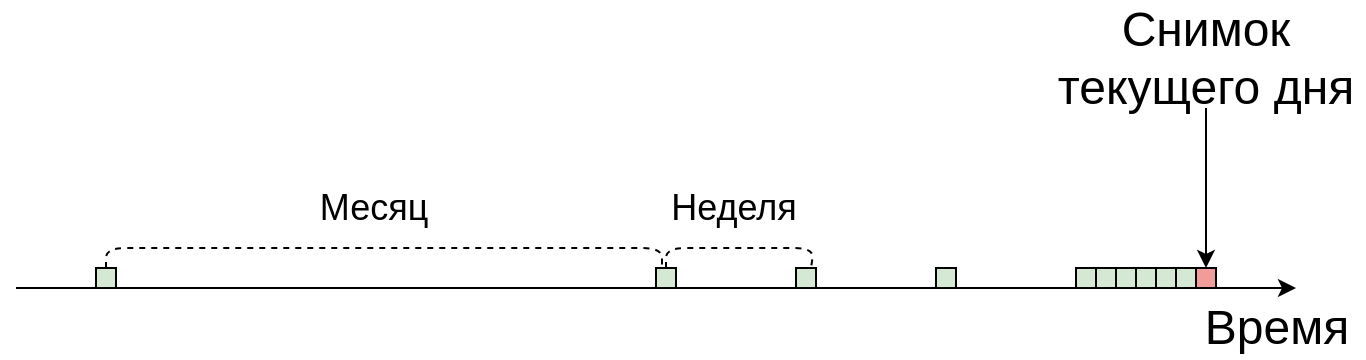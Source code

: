 <mxfile version="10.7.3"><diagram id="q71ak9G6JvbUpHrXt8oc" name="Page-1"><mxGraphModel dx="1080" dy="403" grid="0" gridSize="10" guides="1" tooltips="1" connect="1" arrows="1" fold="1" page="1" pageScale="1" pageWidth="827" pageHeight="1169" math="0" shadow="0"><root><mxCell id="0"/><mxCell id="1" parent="0"/><mxCell id="YoyzH5XgGSBNIOCsSECh-4" value="" style="rounded=0;whiteSpace=wrap;html=1;fillColor=#F19C99;" vertex="1" parent="1"><mxGeometry x="631" y="170" width="10" height="10" as="geometry"/></mxCell><mxCell id="YoyzH5XgGSBNIOCsSECh-5" value="" style="endArrow=classic;html=1;" edge="1" parent="1"><mxGeometry width="50" height="50" relative="1" as="geometry"><mxPoint x="41" y="180" as="sourcePoint"/><mxPoint x="681" y="180" as="targetPoint"/></mxGeometry></mxCell><mxCell id="YoyzH5XgGSBNIOCsSECh-6" value="&lt;font style=&quot;font-size: 24px&quot;&gt;Время&lt;/font&gt;" style="text;html=1;resizable=0;points=[];align=center;verticalAlign=middle;labelBackgroundColor=#ffffff;" vertex="1" connectable="0" parent="YoyzH5XgGSBNIOCsSECh-5"><mxGeometry x="-0.093" y="1" relative="1" as="geometry"><mxPoint x="340" y="21" as="offset"/></mxGeometry></mxCell><mxCell id="YoyzH5XgGSBNIOCsSECh-7" value="" style="rounded=0;whiteSpace=wrap;html=1;fillColor=#D5E8D4;" vertex="1" parent="1"><mxGeometry x="621" y="170" width="10" height="10" as="geometry"/></mxCell><mxCell id="YoyzH5XgGSBNIOCsSECh-11" value="" style="rounded=0;whiteSpace=wrap;html=1;fillColor=#D5E8D4;" vertex="1" parent="1"><mxGeometry x="581" y="170" width="11" height="10" as="geometry"/></mxCell><mxCell id="YoyzH5XgGSBNIOCsSECh-12" value="" style="rounded=0;whiteSpace=wrap;html=1;fillColor=#D5E8D4;" vertex="1" parent="1"><mxGeometry x="501" y="170" width="10" height="10" as="geometry"/></mxCell><mxCell id="YoyzH5XgGSBNIOCsSECh-13" value="" style="rounded=0;whiteSpace=wrap;html=1;fillColor=#D5E8D4;" vertex="1" parent="1"><mxGeometry x="601" y="170" width="10" height="10" as="geometry"/></mxCell><mxCell id="YoyzH5XgGSBNIOCsSECh-14" value="" style="rounded=0;whiteSpace=wrap;html=1;fillColor=#D5E8D4;" vertex="1" parent="1"><mxGeometry x="591" y="170" width="10" height="10" as="geometry"/></mxCell><mxCell id="YoyzH5XgGSBNIOCsSECh-15" value="" style="rounded=0;whiteSpace=wrap;html=1;fillColor=#D5E8D4;" vertex="1" parent="1"><mxGeometry x="361" y="170" width="10" height="10" as="geometry"/></mxCell><mxCell id="YoyzH5XgGSBNIOCsSECh-16" value="" style="rounded=0;whiteSpace=wrap;html=1;fillColor=#D5E8D4;" vertex="1" parent="1"><mxGeometry x="571" y="170" width="10" height="10" as="geometry"/></mxCell><mxCell id="YoyzH5XgGSBNIOCsSECh-17" value="" style="rounded=0;whiteSpace=wrap;html=1;fillColor=#D5E8D4;" vertex="1" parent="1"><mxGeometry x="81" y="170" width="10" height="10" as="geometry"/></mxCell><mxCell id="YoyzH5XgGSBNIOCsSECh-19" value="" style="rounded=0;whiteSpace=wrap;html=1;fillColor=#D5E8D4;" vertex="1" parent="1"><mxGeometry x="431" y="170" width="10" height="10" as="geometry"/></mxCell><mxCell id="YoyzH5XgGSBNIOCsSECh-20" value="" style="rounded=0;whiteSpace=wrap;html=1;fillColor=#D5E8D4;" vertex="1" parent="1"><mxGeometry x="611" y="170" width="10" height="10" as="geometry"/></mxCell><mxCell id="YoyzH5XgGSBNIOCsSECh-31" value="&lt;font style=&quot;font-size: 24px&quot;&gt;Снимок текущего дня&lt;/font&gt;" style="text;html=1;strokeColor=none;fillColor=none;align=center;verticalAlign=middle;whiteSpace=wrap;rounded=0;" vertex="1" parent="1"><mxGeometry x="557" y="40" width="158" height="50" as="geometry"/></mxCell><mxCell id="YoyzH5XgGSBNIOCsSECh-32" value="" style="endArrow=classic;html=1;exitX=0.5;exitY=1;exitDx=0;exitDy=0;entryX=0.5;entryY=0;entryDx=0;entryDy=0;" edge="1" parent="1" source="YoyzH5XgGSBNIOCsSECh-31" target="YoyzH5XgGSBNIOCsSECh-4"><mxGeometry width="50" height="50" relative="1" as="geometry"><mxPoint x="31" y="290" as="sourcePoint"/><mxPoint x="81" y="240" as="targetPoint"/></mxGeometry></mxCell><mxCell id="YoyzH5XgGSBNIOCsSECh-34" value="" style="endArrow=none;dashed=1;html=1;entryX=0.75;entryY=0;entryDx=0;entryDy=0;" edge="1" parent="1" target="YoyzH5XgGSBNIOCsSECh-19"><mxGeometry width="50" height="50" relative="1" as="geometry"><mxPoint x="366" y="170" as="sourcePoint"/><mxPoint x="430" y="170" as="targetPoint"/><Array as="points"><mxPoint x="366" y="160"/><mxPoint x="440" y="160"/></Array></mxGeometry></mxCell><mxCell id="YoyzH5XgGSBNIOCsSECh-35" value="&lt;font style=&quot;font-size: 18px&quot;&gt;Неделя&lt;/font&gt;" style="text;html=1;strokeColor=none;fillColor=none;align=center;verticalAlign=middle;whiteSpace=wrap;rounded=0;" vertex="1" parent="1"><mxGeometry x="380" y="130" width="40" height="20" as="geometry"/></mxCell><mxCell id="YoyzH5XgGSBNIOCsSECh-36" value="" style="endArrow=none;dashed=1;html=1;exitX=0.5;exitY=0;exitDx=0;exitDy=0;" edge="1" parent="1" source="YoyzH5XgGSBNIOCsSECh-17"><mxGeometry width="50" height="50" relative="1" as="geometry"><mxPoint x="130" y="150" as="sourcePoint"/><mxPoint x="364" y="170" as="targetPoint"/><Array as="points"><mxPoint x="86" y="160"/><mxPoint x="364" y="160"/></Array></mxGeometry></mxCell><mxCell id="YoyzH5XgGSBNIOCsSECh-37" value="&lt;font style=&quot;font-size: 18px&quot;&gt;Месяц&lt;/font&gt;" style="text;html=1;strokeColor=none;fillColor=none;align=center;verticalAlign=middle;whiteSpace=wrap;rounded=0;" vertex="1" parent="1"><mxGeometry x="200" y="130" width="40" height="20" as="geometry"/></mxCell></root></mxGraphModel></diagram></mxfile>